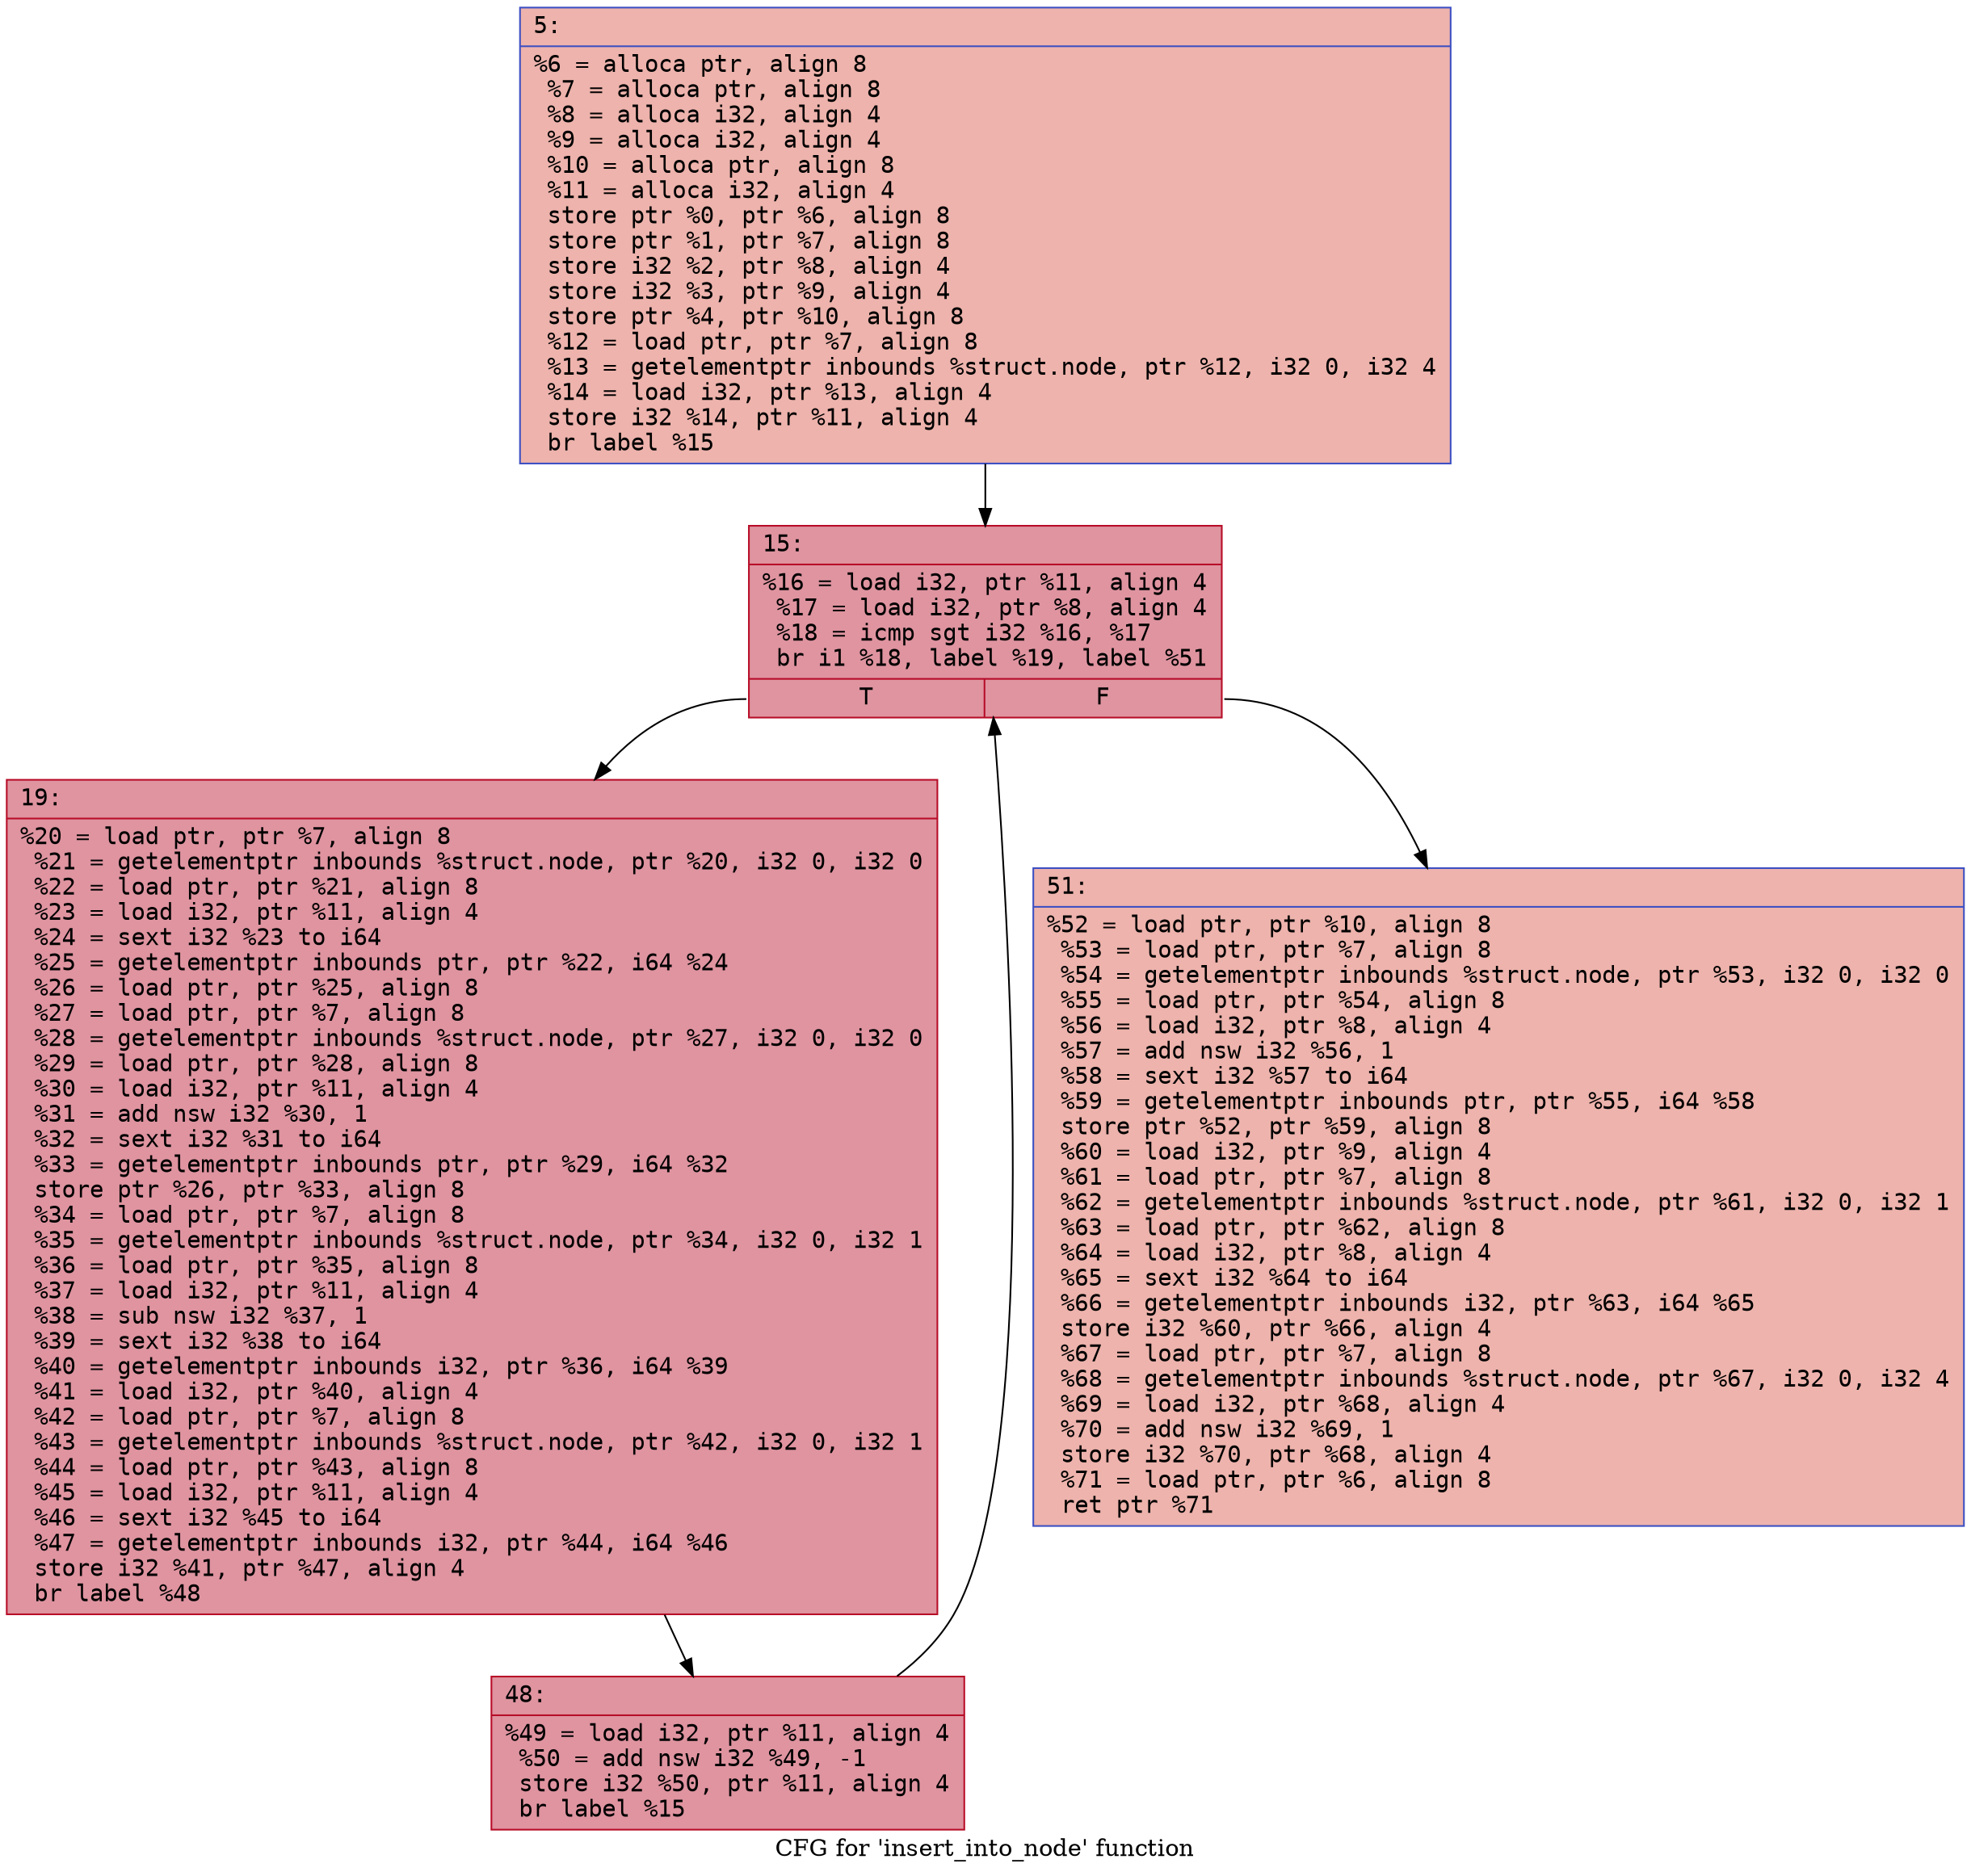 digraph "CFG for 'insert_into_node' function" {
	label="CFG for 'insert_into_node' function";

	Node0x60000202a8a0 [shape=record,color="#3d50c3ff", style=filled, fillcolor="#d6524470" fontname="Courier",label="{5:\l|  %6 = alloca ptr, align 8\l  %7 = alloca ptr, align 8\l  %8 = alloca i32, align 4\l  %9 = alloca i32, align 4\l  %10 = alloca ptr, align 8\l  %11 = alloca i32, align 4\l  store ptr %0, ptr %6, align 8\l  store ptr %1, ptr %7, align 8\l  store i32 %2, ptr %8, align 4\l  store i32 %3, ptr %9, align 4\l  store ptr %4, ptr %10, align 8\l  %12 = load ptr, ptr %7, align 8\l  %13 = getelementptr inbounds %struct.node, ptr %12, i32 0, i32 4\l  %14 = load i32, ptr %13, align 4\l  store i32 %14, ptr %11, align 4\l  br label %15\l}"];
	Node0x60000202a8a0 -> Node0x60000202a8f0[tooltip="5 -> 15\nProbability 100.00%" ];
	Node0x60000202a8f0 [shape=record,color="#b70d28ff", style=filled, fillcolor="#b70d2870" fontname="Courier",label="{15:\l|  %16 = load i32, ptr %11, align 4\l  %17 = load i32, ptr %8, align 4\l  %18 = icmp sgt i32 %16, %17\l  br i1 %18, label %19, label %51\l|{<s0>T|<s1>F}}"];
	Node0x60000202a8f0:s0 -> Node0x60000202a940[tooltip="15 -> 19\nProbability 96.88%" ];
	Node0x60000202a8f0:s1 -> Node0x60000202a9e0[tooltip="15 -> 51\nProbability 3.12%" ];
	Node0x60000202a940 [shape=record,color="#b70d28ff", style=filled, fillcolor="#b70d2870" fontname="Courier",label="{19:\l|  %20 = load ptr, ptr %7, align 8\l  %21 = getelementptr inbounds %struct.node, ptr %20, i32 0, i32 0\l  %22 = load ptr, ptr %21, align 8\l  %23 = load i32, ptr %11, align 4\l  %24 = sext i32 %23 to i64\l  %25 = getelementptr inbounds ptr, ptr %22, i64 %24\l  %26 = load ptr, ptr %25, align 8\l  %27 = load ptr, ptr %7, align 8\l  %28 = getelementptr inbounds %struct.node, ptr %27, i32 0, i32 0\l  %29 = load ptr, ptr %28, align 8\l  %30 = load i32, ptr %11, align 4\l  %31 = add nsw i32 %30, 1\l  %32 = sext i32 %31 to i64\l  %33 = getelementptr inbounds ptr, ptr %29, i64 %32\l  store ptr %26, ptr %33, align 8\l  %34 = load ptr, ptr %7, align 8\l  %35 = getelementptr inbounds %struct.node, ptr %34, i32 0, i32 1\l  %36 = load ptr, ptr %35, align 8\l  %37 = load i32, ptr %11, align 4\l  %38 = sub nsw i32 %37, 1\l  %39 = sext i32 %38 to i64\l  %40 = getelementptr inbounds i32, ptr %36, i64 %39\l  %41 = load i32, ptr %40, align 4\l  %42 = load ptr, ptr %7, align 8\l  %43 = getelementptr inbounds %struct.node, ptr %42, i32 0, i32 1\l  %44 = load ptr, ptr %43, align 8\l  %45 = load i32, ptr %11, align 4\l  %46 = sext i32 %45 to i64\l  %47 = getelementptr inbounds i32, ptr %44, i64 %46\l  store i32 %41, ptr %47, align 4\l  br label %48\l}"];
	Node0x60000202a940 -> Node0x60000202a990[tooltip="19 -> 48\nProbability 100.00%" ];
	Node0x60000202a990 [shape=record,color="#b70d28ff", style=filled, fillcolor="#b70d2870" fontname="Courier",label="{48:\l|  %49 = load i32, ptr %11, align 4\l  %50 = add nsw i32 %49, -1\l  store i32 %50, ptr %11, align 4\l  br label %15\l}"];
	Node0x60000202a990 -> Node0x60000202a8f0[tooltip="48 -> 15\nProbability 100.00%" ];
	Node0x60000202a9e0 [shape=record,color="#3d50c3ff", style=filled, fillcolor="#d6524470" fontname="Courier",label="{51:\l|  %52 = load ptr, ptr %10, align 8\l  %53 = load ptr, ptr %7, align 8\l  %54 = getelementptr inbounds %struct.node, ptr %53, i32 0, i32 0\l  %55 = load ptr, ptr %54, align 8\l  %56 = load i32, ptr %8, align 4\l  %57 = add nsw i32 %56, 1\l  %58 = sext i32 %57 to i64\l  %59 = getelementptr inbounds ptr, ptr %55, i64 %58\l  store ptr %52, ptr %59, align 8\l  %60 = load i32, ptr %9, align 4\l  %61 = load ptr, ptr %7, align 8\l  %62 = getelementptr inbounds %struct.node, ptr %61, i32 0, i32 1\l  %63 = load ptr, ptr %62, align 8\l  %64 = load i32, ptr %8, align 4\l  %65 = sext i32 %64 to i64\l  %66 = getelementptr inbounds i32, ptr %63, i64 %65\l  store i32 %60, ptr %66, align 4\l  %67 = load ptr, ptr %7, align 8\l  %68 = getelementptr inbounds %struct.node, ptr %67, i32 0, i32 4\l  %69 = load i32, ptr %68, align 4\l  %70 = add nsw i32 %69, 1\l  store i32 %70, ptr %68, align 4\l  %71 = load ptr, ptr %6, align 8\l  ret ptr %71\l}"];
}

